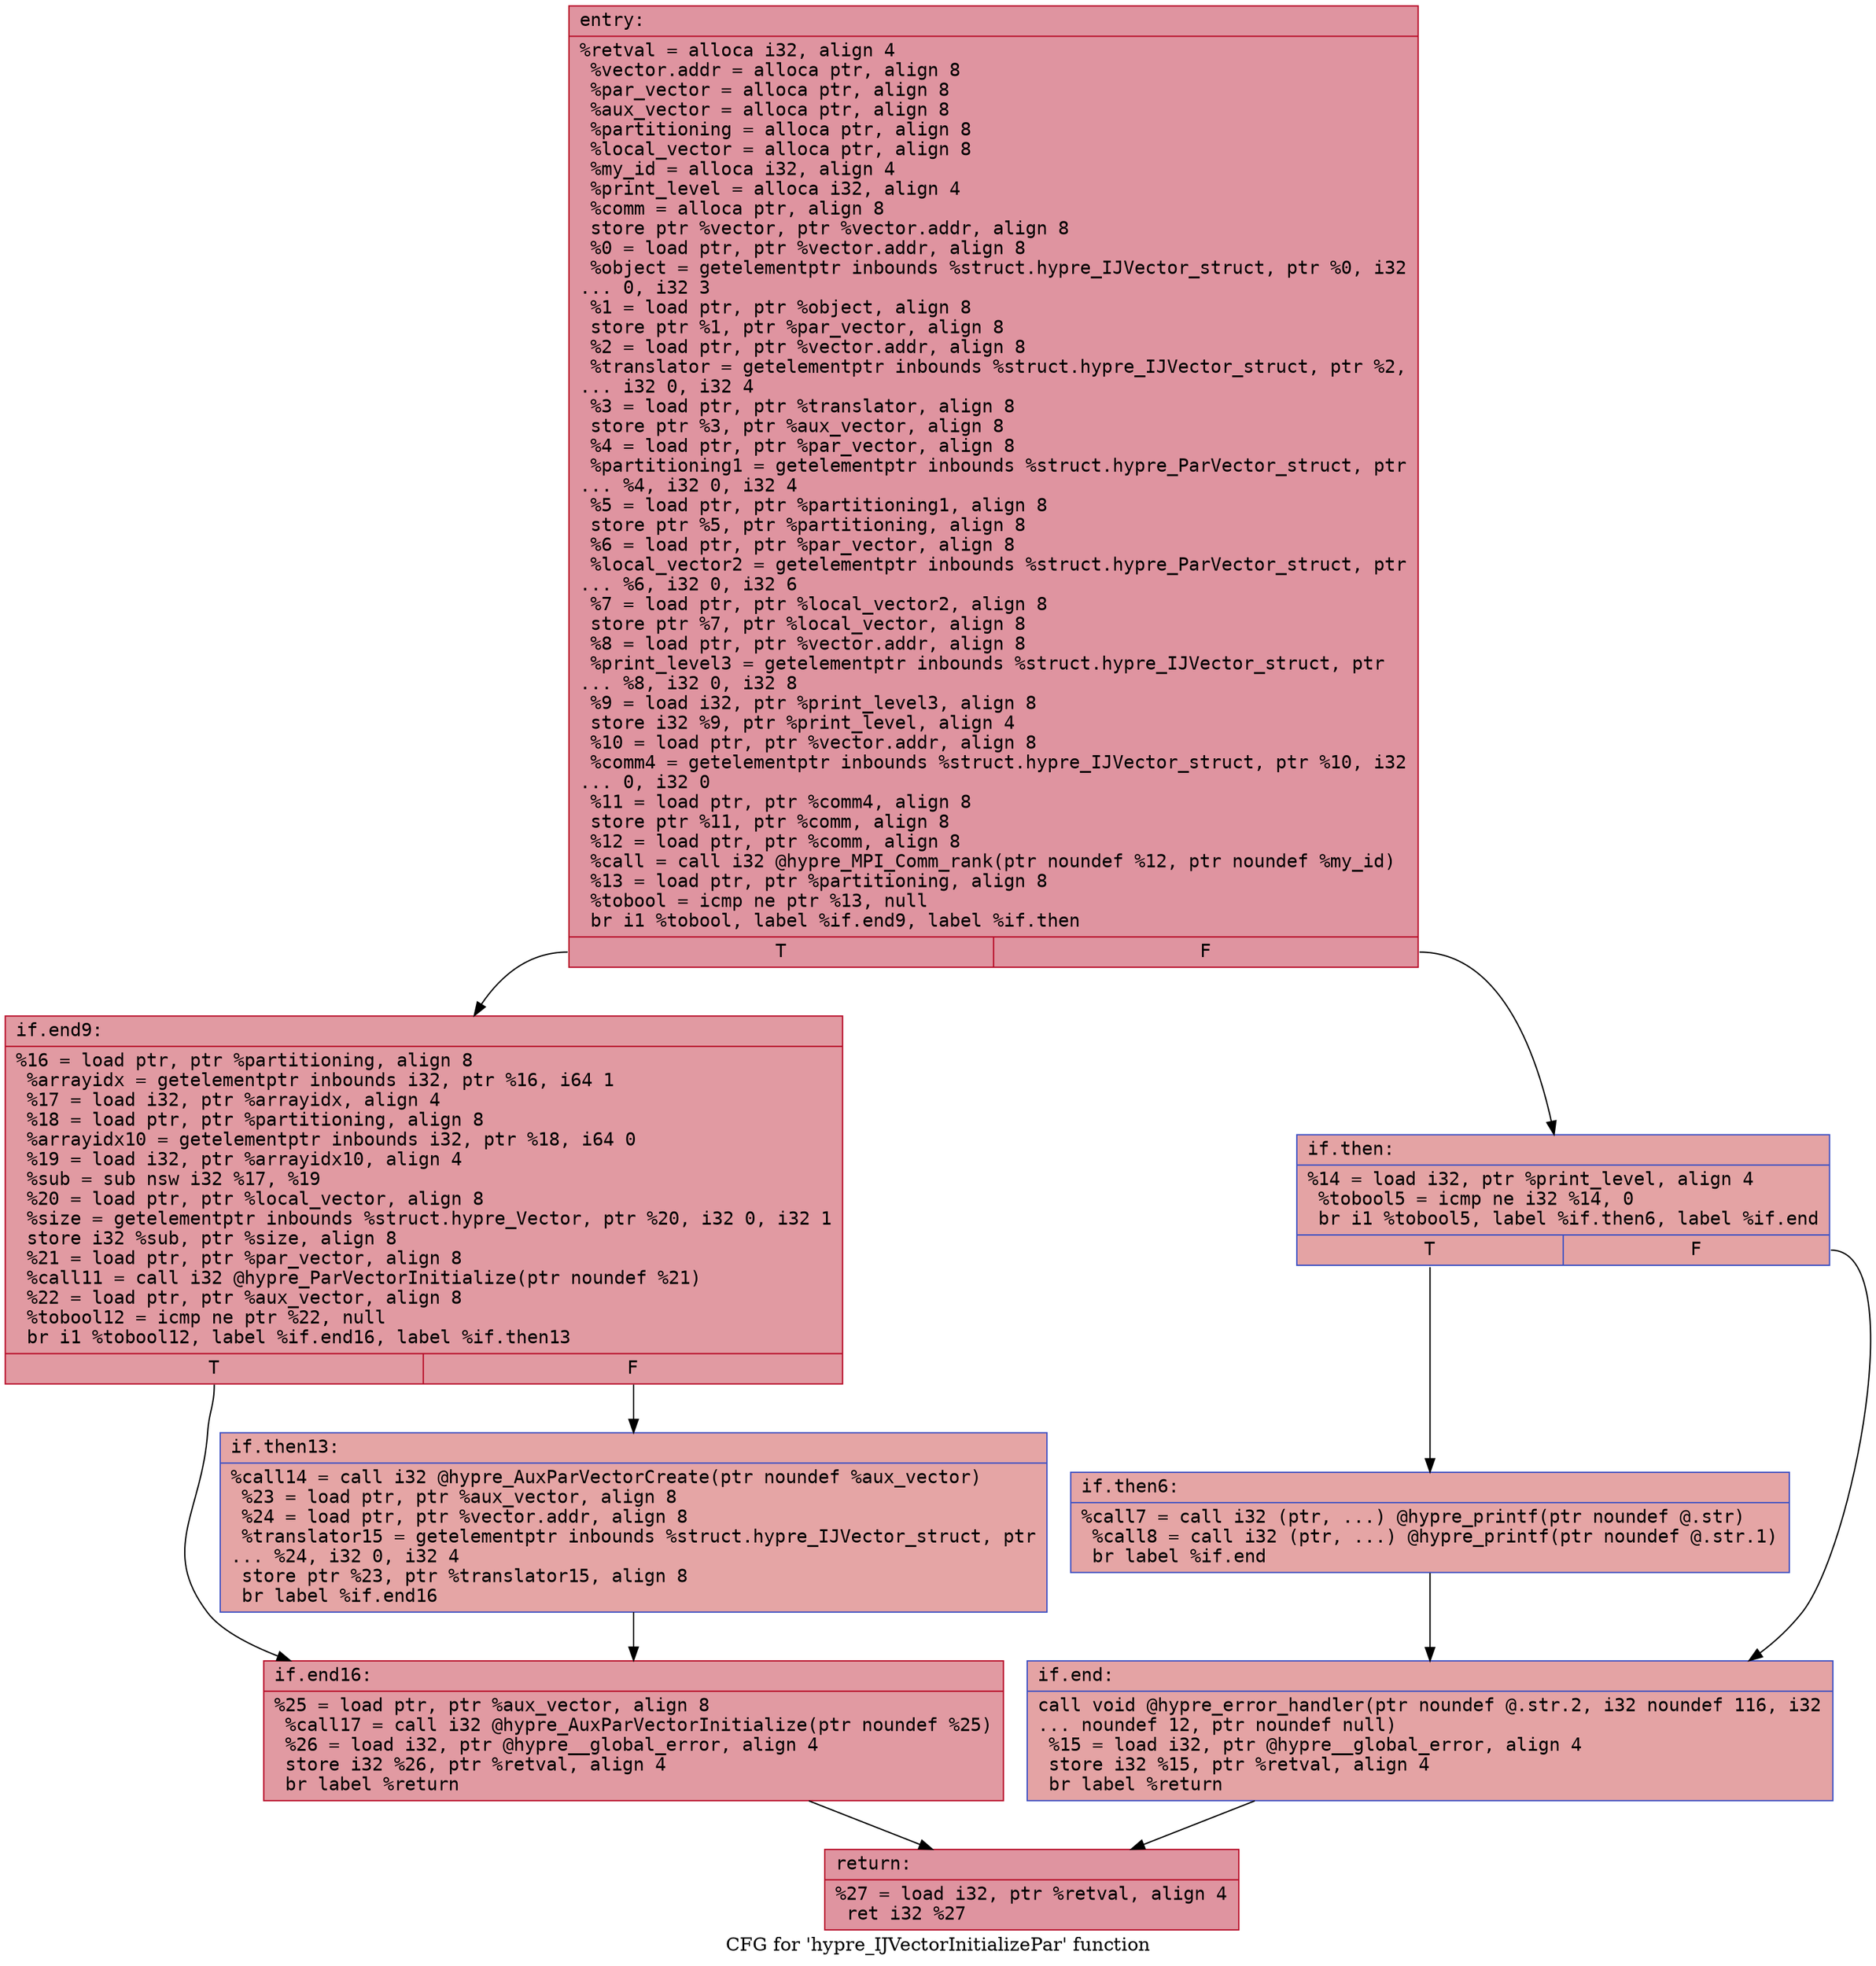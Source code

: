 digraph "CFG for 'hypre_IJVectorInitializePar' function" {
	label="CFG for 'hypre_IJVectorInitializePar' function";

	Node0x563aadd3a6f0 [shape=record,color="#b70d28ff", style=filled, fillcolor="#b70d2870" fontname="Courier",label="{entry:\l|  %retval = alloca i32, align 4\l  %vector.addr = alloca ptr, align 8\l  %par_vector = alloca ptr, align 8\l  %aux_vector = alloca ptr, align 8\l  %partitioning = alloca ptr, align 8\l  %local_vector = alloca ptr, align 8\l  %my_id = alloca i32, align 4\l  %print_level = alloca i32, align 4\l  %comm = alloca ptr, align 8\l  store ptr %vector, ptr %vector.addr, align 8\l  %0 = load ptr, ptr %vector.addr, align 8\l  %object = getelementptr inbounds %struct.hypre_IJVector_struct, ptr %0, i32\l... 0, i32 3\l  %1 = load ptr, ptr %object, align 8\l  store ptr %1, ptr %par_vector, align 8\l  %2 = load ptr, ptr %vector.addr, align 8\l  %translator = getelementptr inbounds %struct.hypre_IJVector_struct, ptr %2,\l... i32 0, i32 4\l  %3 = load ptr, ptr %translator, align 8\l  store ptr %3, ptr %aux_vector, align 8\l  %4 = load ptr, ptr %par_vector, align 8\l  %partitioning1 = getelementptr inbounds %struct.hypre_ParVector_struct, ptr\l... %4, i32 0, i32 4\l  %5 = load ptr, ptr %partitioning1, align 8\l  store ptr %5, ptr %partitioning, align 8\l  %6 = load ptr, ptr %par_vector, align 8\l  %local_vector2 = getelementptr inbounds %struct.hypre_ParVector_struct, ptr\l... %6, i32 0, i32 6\l  %7 = load ptr, ptr %local_vector2, align 8\l  store ptr %7, ptr %local_vector, align 8\l  %8 = load ptr, ptr %vector.addr, align 8\l  %print_level3 = getelementptr inbounds %struct.hypre_IJVector_struct, ptr\l... %8, i32 0, i32 8\l  %9 = load i32, ptr %print_level3, align 8\l  store i32 %9, ptr %print_level, align 4\l  %10 = load ptr, ptr %vector.addr, align 8\l  %comm4 = getelementptr inbounds %struct.hypre_IJVector_struct, ptr %10, i32\l... 0, i32 0\l  %11 = load ptr, ptr %comm4, align 8\l  store ptr %11, ptr %comm, align 8\l  %12 = load ptr, ptr %comm, align 8\l  %call = call i32 @hypre_MPI_Comm_rank(ptr noundef %12, ptr noundef %my_id)\l  %13 = load ptr, ptr %partitioning, align 8\l  %tobool = icmp ne ptr %13, null\l  br i1 %tobool, label %if.end9, label %if.then\l|{<s0>T|<s1>F}}"];
	Node0x563aadd3a6f0:s0 -> Node0x563aadd3c220[tooltip="entry -> if.end9\nProbability 62.50%" ];
	Node0x563aadd3a6f0:s1 -> Node0x563aadd3c290[tooltip="entry -> if.then\nProbability 37.50%" ];
	Node0x563aadd3c290 [shape=record,color="#3d50c3ff", style=filled, fillcolor="#c32e3170" fontname="Courier",label="{if.then:\l|  %14 = load i32, ptr %print_level, align 4\l  %tobool5 = icmp ne i32 %14, 0\l  br i1 %tobool5, label %if.then6, label %if.end\l|{<s0>T|<s1>F}}"];
	Node0x563aadd3c290:s0 -> Node0x563aadd3c540[tooltip="if.then -> if.then6\nProbability 62.50%" ];
	Node0x563aadd3c290:s1 -> Node0x563aadd3c590[tooltip="if.then -> if.end\nProbability 37.50%" ];
	Node0x563aadd3c540 [shape=record,color="#3d50c3ff", style=filled, fillcolor="#c5333470" fontname="Courier",label="{if.then6:\l|  %call7 = call i32 (ptr, ...) @hypre_printf(ptr noundef @.str)\l  %call8 = call i32 (ptr, ...) @hypre_printf(ptr noundef @.str.1)\l  br label %if.end\l}"];
	Node0x563aadd3c540 -> Node0x563aadd3c590[tooltip="if.then6 -> if.end\nProbability 100.00%" ];
	Node0x563aadd3c590 [shape=record,color="#3d50c3ff", style=filled, fillcolor="#c32e3170" fontname="Courier",label="{if.end:\l|  call void @hypre_error_handler(ptr noundef @.str.2, i32 noundef 116, i32\l... noundef 12, ptr noundef null)\l  %15 = load i32, ptr @hypre__global_error, align 4\l  store i32 %15, ptr %retval, align 4\l  br label %return\l}"];
	Node0x563aadd3c590 -> Node0x563aadd37310[tooltip="if.end -> return\nProbability 100.00%" ];
	Node0x563aadd3c220 [shape=record,color="#b70d28ff", style=filled, fillcolor="#bb1b2c70" fontname="Courier",label="{if.end9:\l|  %16 = load ptr, ptr %partitioning, align 8\l  %arrayidx = getelementptr inbounds i32, ptr %16, i64 1\l  %17 = load i32, ptr %arrayidx, align 4\l  %18 = load ptr, ptr %partitioning, align 8\l  %arrayidx10 = getelementptr inbounds i32, ptr %18, i64 0\l  %19 = load i32, ptr %arrayidx10, align 4\l  %sub = sub nsw i32 %17, %19\l  %20 = load ptr, ptr %local_vector, align 8\l  %size = getelementptr inbounds %struct.hypre_Vector, ptr %20, i32 0, i32 1\l  store i32 %sub, ptr %size, align 8\l  %21 = load ptr, ptr %par_vector, align 8\l  %call11 = call i32 @hypre_ParVectorInitialize(ptr noundef %21)\l  %22 = load ptr, ptr %aux_vector, align 8\l  %tobool12 = icmp ne ptr %22, null\l  br i1 %tobool12, label %if.end16, label %if.then13\l|{<s0>T|<s1>F}}"];
	Node0x563aadd3c220:s0 -> Node0x563aadd3e430[tooltip="if.end9 -> if.end16\nProbability 62.50%" ];
	Node0x563aadd3c220:s1 -> Node0x563aadd3e510[tooltip="if.end9 -> if.then13\nProbability 37.50%" ];
	Node0x563aadd3e510 [shape=record,color="#3d50c3ff", style=filled, fillcolor="#c5333470" fontname="Courier",label="{if.then13:\l|  %call14 = call i32 @hypre_AuxParVectorCreate(ptr noundef %aux_vector)\l  %23 = load ptr, ptr %aux_vector, align 8\l  %24 = load ptr, ptr %vector.addr, align 8\l  %translator15 = getelementptr inbounds %struct.hypre_IJVector_struct, ptr\l... %24, i32 0, i32 4\l  store ptr %23, ptr %translator15, align 8\l  br label %if.end16\l}"];
	Node0x563aadd3e510 -> Node0x563aadd3e430[tooltip="if.then13 -> if.end16\nProbability 100.00%" ];
	Node0x563aadd3e430 [shape=record,color="#b70d28ff", style=filled, fillcolor="#bb1b2c70" fontname="Courier",label="{if.end16:\l|  %25 = load ptr, ptr %aux_vector, align 8\l  %call17 = call i32 @hypre_AuxParVectorInitialize(ptr noundef %25)\l  %26 = load i32, ptr @hypre__global_error, align 4\l  store i32 %26, ptr %retval, align 4\l  br label %return\l}"];
	Node0x563aadd3e430 -> Node0x563aadd37310[tooltip="if.end16 -> return\nProbability 100.00%" ];
	Node0x563aadd37310 [shape=record,color="#b70d28ff", style=filled, fillcolor="#b70d2870" fontname="Courier",label="{return:\l|  %27 = load i32, ptr %retval, align 4\l  ret i32 %27\l}"];
}
